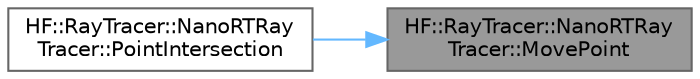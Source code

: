 digraph "HF::RayTracer::NanoRTRayTracer::MovePoint"
{
 // LATEX_PDF_SIZE
  bgcolor="transparent";
  edge [fontname=Helvetica,fontsize=10,labelfontname=Helvetica,labelfontsize=10];
  node [fontname=Helvetica,fontsize=10,shape=box,height=0.2,width=0.4];
  rankdir="RL";
  Node1 [label="HF::RayTracer::NanoRTRay\lTracer::MovePoint",height=0.2,width=0.4,color="gray40", fillcolor="grey60", style="filled", fontcolor="black",tooltip=" "];
  Node1 -> Node2 [dir="back",color="steelblue1",style="solid"];
  Node2 [label="HF::RayTracer::NanoRTRay\lTracer::PointIntersection",height=0.2,width=0.4,color="grey40", fillcolor="white", style="filled",URL="$a01519.html#a2d5a5ae0fd9a0830b8eb14e5cd9ffd34",tooltip=" "];
}
